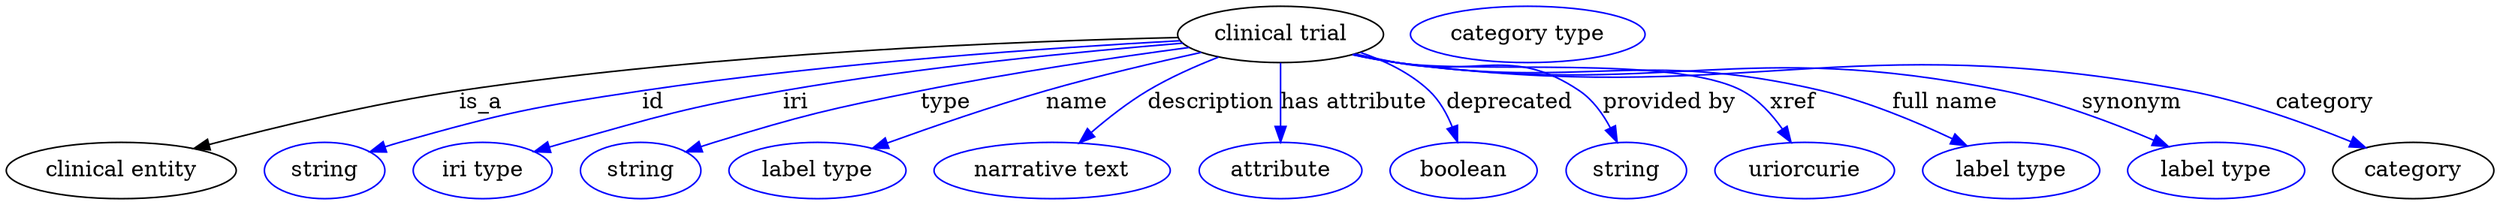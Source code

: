 digraph {
	graph [bb="0,0,1587.8,123"];
	node [label="\N"];
	"clinical trial"	[height=0.5,
		label="clinical trial",
		pos="812.44,105",
		width=1.8234];
	"clinical entity"	[height=0.5,
		pos="73.443,18",
		width=2.0401];
	"clinical trial" -> "clinical entity"	[label=is_a,
		lp="303.44,61.5",
		pos="e,119.8,32.01 746.86,102.99 647.43,100.69 452.83,93.217 289.44,69 234.51,60.858 172.9,46.015 129.58,34.608"];
	id	[color=blue,
		height=0.5,
		label=string,
		pos="203.44,18",
		width=1.0652];
	"clinical trial" -> id	[color=blue,
		label=id,
		lp="413.44,61.5",
		pos="e,232.44,29.954 748.17,100.92 667.88,96.51 526.45,86.878 406.44,69 336.78,58.622 319.23,55.131 251.44,36 248.34,35.124 245.14,34.151 \
241.95,33.129",
		style=solid];
	iri	[color=blue,
		height=0.5,
		label="iri type",
		pos="304.44,18",
		width=1.2277];
	"clinical trial" -> iri	[color=blue,
		label=iri,
		lp="503.44,61.5",
		pos="e,337.75,29.879 749.86,99.439 685.68,94.213 583.12,84.336 495.44,69 433.75,58.208 418.79,52.747 358.44,36 354.87,35.009 351.18,33.941 \
347.48,32.84",
		style=solid];
	type	[color=blue,
		height=0.5,
		label=string,
		pos="405.44,18",
		width=1.0652];
	"clinical trial" -> type	[color=blue,
		label=type,
		lp="599.44,61.5",
		pos="e,434.37,29.979 753.82,96.604 707.39,90.371 641,80.621 583.44,69 524.59,57.118 509.86,53.566 452.44,36 449.68,35.155 446.84,34.243 \
444,33.294",
		style=solid];
	name	[color=blue,
		height=0.5,
		label="label type",
		pos="518.44,18",
		width=1.5707];
	"clinical trial" -> name	[color=blue,
		label=name,
		lp="683.44,61.5",
		pos="e,553.58,32.237 761.77,93.433 732.79,87.058 695.86,78.371 663.44,69 629.46,59.177 591.7,46.086 563.24,35.763",
		style=solid];
	description	[color=blue,
		height=0.5,
		label="narrative text",
		pos="668.44,18",
		width=2.0943];
	"clinical trial" -> description	[color=blue,
		label=description,
		lp="768.94,61.5",
		pos="e,685.49,35.594 773.21,90.475 758.68,84.746 742.36,77.433 728.44,69 715.97,61.441 703.38,51.405 692.98,42.309",
		style=solid];
	"has attribute"	[color=blue,
		height=0.5,
		label=attribute,
		pos="813.44,18",
		width=1.4443];
	"clinical trial" -> "has attribute"	[color=blue,
		label="has attribute",
		lp="860.44,61.5",
		pos="e,813.24,36.175 812.65,86.799 812.78,75.163 812.97,59.548 813.12,46.237",
		style=solid];
	deprecated	[color=blue,
		height=0.5,
		label=boolean,
		pos="930.44,18",
		width=1.2999];
	"clinical trial" -> deprecated	[color=blue,
		label=deprecated,
		lp="958.94,61.5",
		pos="e,926.16,36.321 863.36,93.334 878.94,88.08 895.18,80.337 907.44,69 914.2,62.752 919.13,54.128 922.65,45.8",
		style=solid];
	"provided by"	[color=blue,
		height=0.5,
		label=string,
		pos="1033.4,18",
		width=1.0652];
	"clinical trial" -> "provided by"	[color=blue,
		label="provided by",
		lp="1060.9,61.5",
		pos="e,1027.6,36.111 860.1,92.512 868.84,90.559 877.9,88.637 886.44,87 938.12,77.104 959.77,98.337 1003.4,69 1012.1,63.218 1018.6,54.06 \
1023.3,45.152",
		style=solid];
	xref	[color=blue,
		height=0.5,
		label=uriorcurie,
		pos="1147.4,18",
		width=1.5887];
	"clinical trial" -> xref	[color=blue,
		label=xref,
		lp="1139.9,61.5",
		pos="e,1138.7,35.994 859.22,92.179 868.21,90.213 877.59,88.371 886.44,87 935.14,79.464 1063.9,92.131 1107.4,69 1117.9,63.463 1126.5,53.928 \
1133.1,44.66",
		style=solid];
	"full name"	[color=blue,
		height=0.5,
		label="label type",
		pos="1279.4,18",
		width=1.5707];
	"clinical trial" -> "full name"	[color=blue,
		label="full name",
		lp="1236.9,61.5",
		pos="e,1251,33.874 858.81,92.157 867.92,90.167 877.44,88.323 886.44,87 1006.3,69.381 1040.5,96.498 1158.4,69 1187.4,62.244 1218.4,49.316 \
1241.8,38.298",
		style=solid];
	synonym	[color=blue,
		height=0.5,
		label="label type",
		pos="1410.4,18",
		width=1.5707];
	"clinical trial" -> synonym	[color=blue,
		label=synonym,
		lp="1356.4,61.5",
		pos="e,1379.9,33.302 858.39,92.101 867.63,90.09 877.3,88.252 886.44,87 1057.5,63.58 1105.2,103.18 1274.4,69 1307.8,62.257 1343.9,48.663 \
1370.5,37.35",
		style=solid];
	category	[height=0.5,
		pos="1536.4,18",
		width=1.4263];
	"clinical trial" -> category	[color=blue,
		label=category,
		lp="1479.9,61.5",
		pos="e,1506,32.57 858.38,92.022 867.62,90.018 877.29,88.202 886.44,87 1109.6,57.675 1171.2,110.37 1392.4,69 1428.6,62.233 1468,48.058 \
1496.4,36.523",
		style=solid];
	"named thing_category"	[color=blue,
		height=0.5,
		label="category type",
		pos="970.44,105",
		width=2.0762];
}
